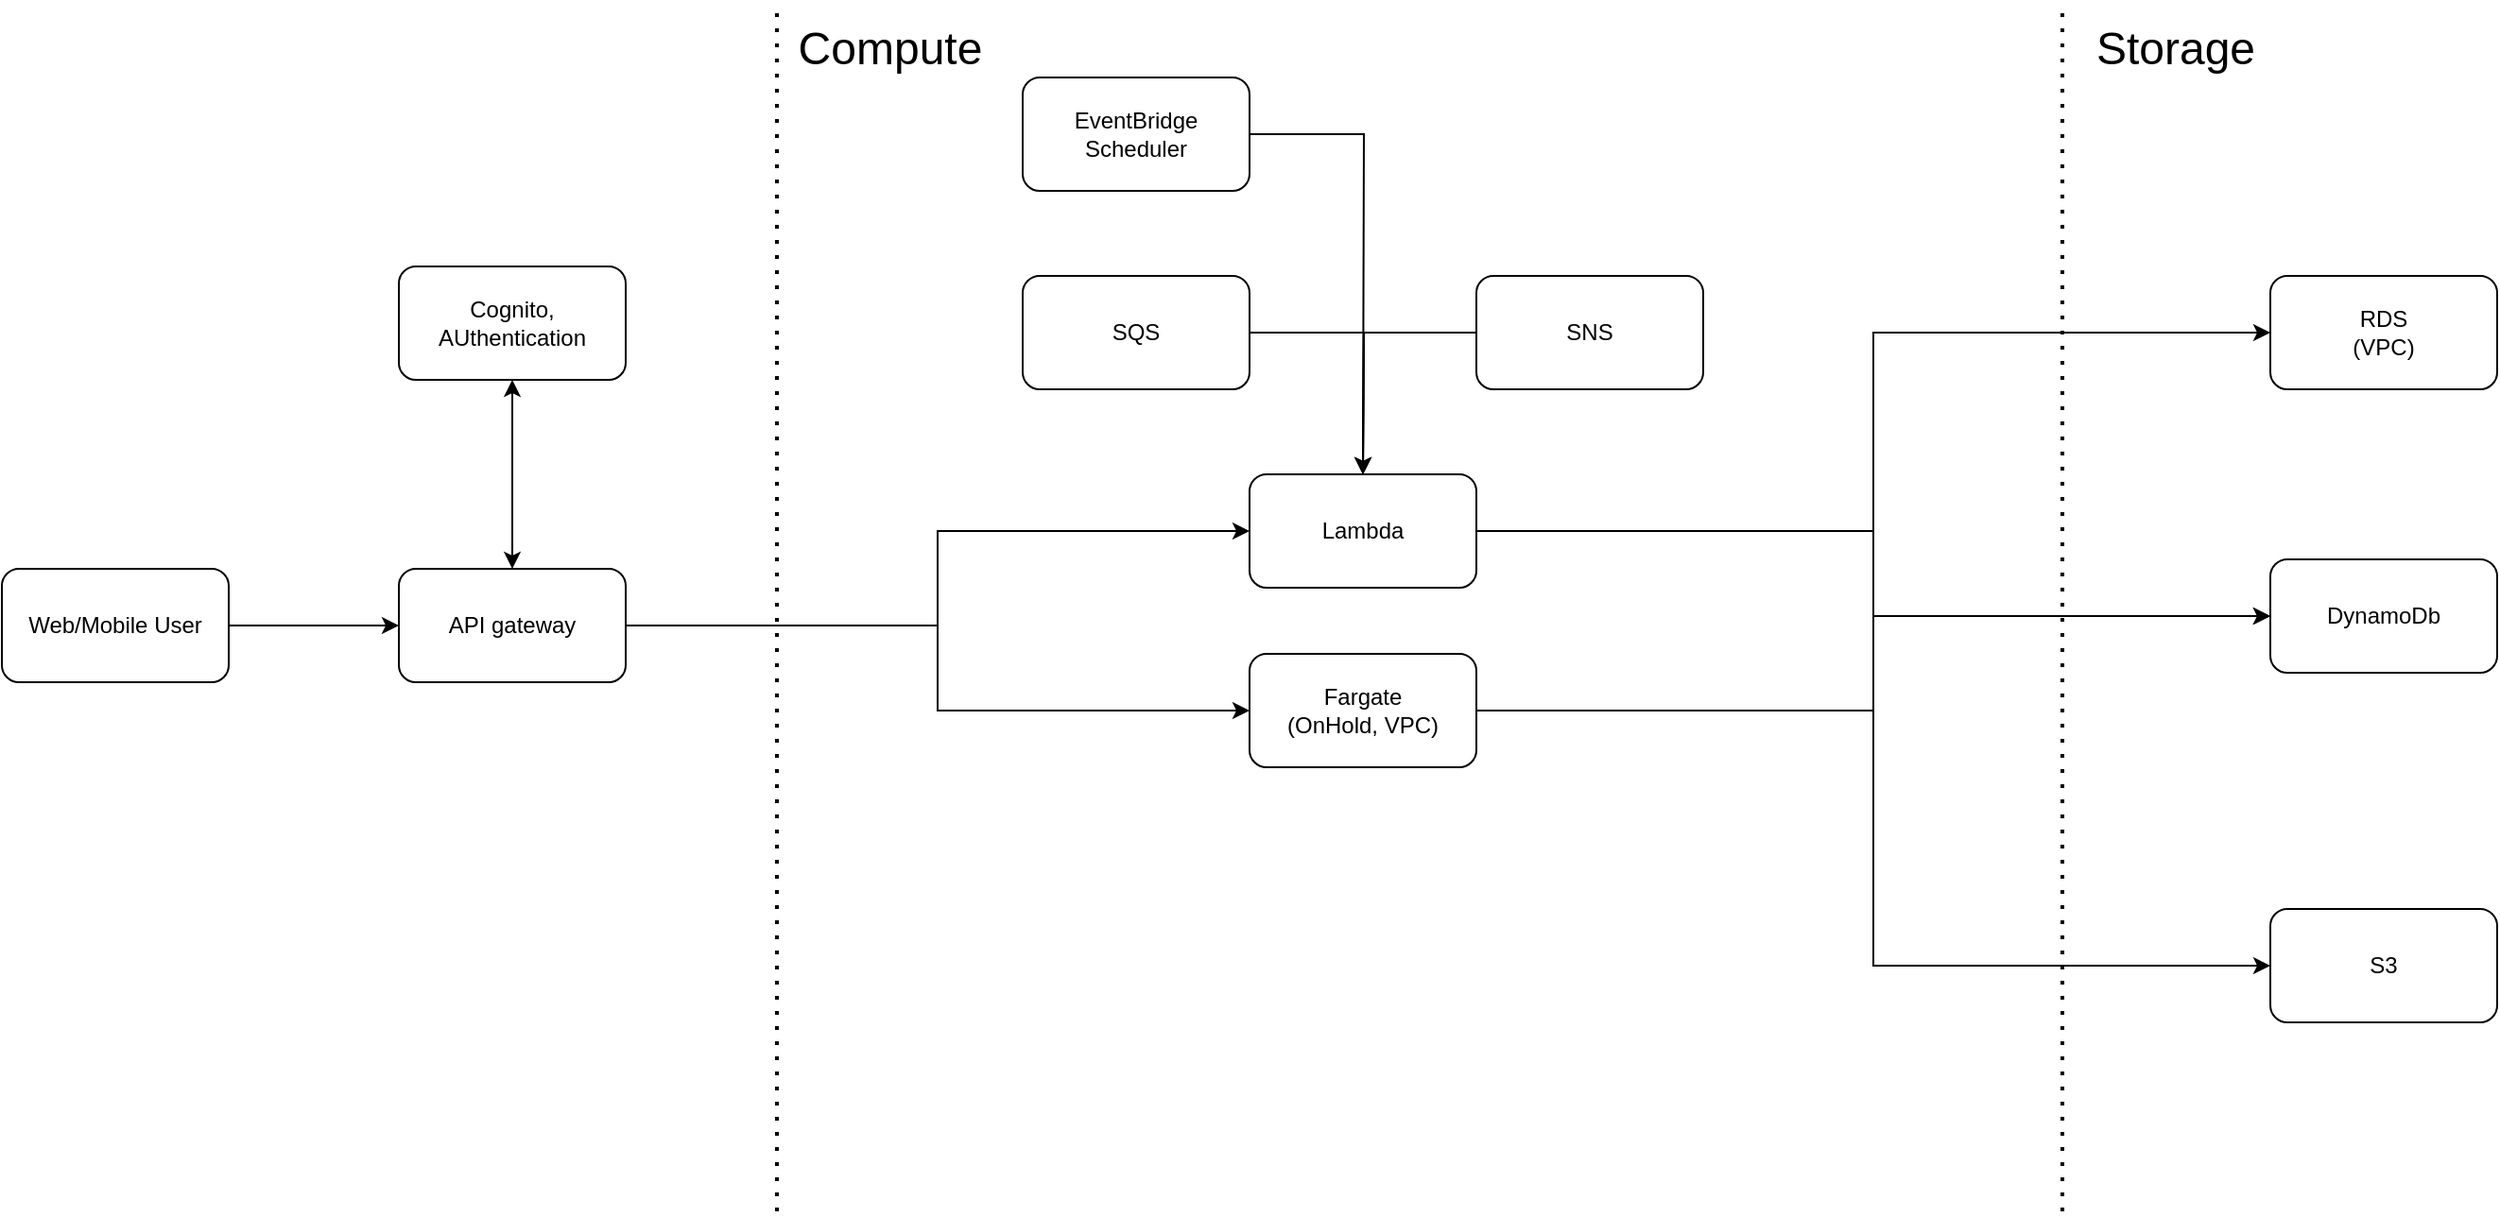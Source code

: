 <mxfile version="26.1.0">
  <diagram name="Page-1" id="rTQAHnz_gqVbVHMEzQIj">
    <mxGraphModel grid="1" page="0" gridSize="10" guides="1" tooltips="1" connect="1" arrows="1" fold="1" pageScale="1" pageWidth="827" pageHeight="1169" math="0" shadow="0">
      <root>
        <mxCell id="0" />
        <mxCell id="1" parent="0" />
        <mxCell id="se1uJASSVegG4uE1Ddn8-4" style="edgeStyle=orthogonalEdgeStyle;rounded=0;orthogonalLoop=1;jettySize=auto;html=1;entryX=0;entryY=0.5;entryDx=0;entryDy=0;" edge="1" parent="1" source="se1uJASSVegG4uE1Ddn8-1" target="se1uJASSVegG4uE1Ddn8-3">
          <mxGeometry relative="1" as="geometry" />
        </mxCell>
        <mxCell id="se1uJASSVegG4uE1Ddn8-1" value="Web/Mobile User" style="rounded=1;whiteSpace=wrap;html=1;" vertex="1" parent="1">
          <mxGeometry x="60" y="480" width="120" height="60" as="geometry" />
        </mxCell>
        <mxCell id="se1uJASSVegG4uE1Ddn8-15" style="edgeStyle=orthogonalEdgeStyle;rounded=0;orthogonalLoop=1;jettySize=auto;html=1;entryX=0;entryY=0.5;entryDx=0;entryDy=0;" edge="1" parent="1" source="se1uJASSVegG4uE1Ddn8-3" target="se1uJASSVegG4uE1Ddn8-7">
          <mxGeometry relative="1" as="geometry" />
        </mxCell>
        <mxCell id="se1uJASSVegG4uE1Ddn8-18" style="edgeStyle=orthogonalEdgeStyle;rounded=0;orthogonalLoop=1;jettySize=auto;html=1;" edge="1" parent="1" source="se1uJASSVegG4uE1Ddn8-3" target="se1uJASSVegG4uE1Ddn8-8">
          <mxGeometry relative="1" as="geometry" />
        </mxCell>
        <mxCell id="se1uJASSVegG4uE1Ddn8-3" value="API gateway" style="rounded=1;whiteSpace=wrap;html=1;" vertex="1" parent="1">
          <mxGeometry x="270" y="480" width="120" height="60" as="geometry" />
        </mxCell>
        <mxCell id="se1uJASSVegG4uE1Ddn8-5" value="Cognito,&lt;br&gt;AUthentication" style="rounded=1;whiteSpace=wrap;html=1;" vertex="1" parent="1">
          <mxGeometry x="270" y="320" width="120" height="60" as="geometry" />
        </mxCell>
        <mxCell id="se1uJASSVegG4uE1Ddn8-6" value="" style="endArrow=classic;startArrow=classic;html=1;rounded=0;entryX=0.5;entryY=1;entryDx=0;entryDy=0;exitX=0.5;exitY=0;exitDx=0;exitDy=0;" edge="1" parent="1" source="se1uJASSVegG4uE1Ddn8-3" target="se1uJASSVegG4uE1Ddn8-5">
          <mxGeometry width="50" height="50" relative="1" as="geometry">
            <mxPoint x="300" y="490" as="sourcePoint" />
            <mxPoint x="350" y="440" as="targetPoint" />
          </mxGeometry>
        </mxCell>
        <mxCell id="se1uJASSVegG4uE1Ddn8-24" style="edgeStyle=orthogonalEdgeStyle;rounded=0;orthogonalLoop=1;jettySize=auto;html=1;" edge="1" parent="1" source="se1uJASSVegG4uE1Ddn8-7" target="se1uJASSVegG4uE1Ddn8-22">
          <mxGeometry relative="1" as="geometry" />
        </mxCell>
        <mxCell id="se1uJASSVegG4uE1Ddn8-27" style="edgeStyle=orthogonalEdgeStyle;rounded=0;orthogonalLoop=1;jettySize=auto;html=1;entryX=0;entryY=0.5;entryDx=0;entryDy=0;" edge="1" parent="1" source="se1uJASSVegG4uE1Ddn8-7" target="se1uJASSVegG4uE1Ddn8-21">
          <mxGeometry relative="1" as="geometry" />
        </mxCell>
        <mxCell id="se1uJASSVegG4uE1Ddn8-28" style="edgeStyle=orthogonalEdgeStyle;rounded=0;orthogonalLoop=1;jettySize=auto;html=1;entryX=0;entryY=0.5;entryDx=0;entryDy=0;" edge="1" parent="1" source="se1uJASSVegG4uE1Ddn8-7" target="se1uJASSVegG4uE1Ddn8-23">
          <mxGeometry relative="1" as="geometry" />
        </mxCell>
        <mxCell id="se1uJASSVegG4uE1Ddn8-7" value="Lambda" style="rounded=1;whiteSpace=wrap;html=1;" vertex="1" parent="1">
          <mxGeometry x="720" y="430" width="120" height="60" as="geometry" />
        </mxCell>
        <mxCell id="se1uJASSVegG4uE1Ddn8-25" style="edgeStyle=orthogonalEdgeStyle;rounded=0;orthogonalLoop=1;jettySize=auto;html=1;entryX=0;entryY=0.5;entryDx=0;entryDy=0;" edge="1" parent="1" source="se1uJASSVegG4uE1Ddn8-8" target="se1uJASSVegG4uE1Ddn8-22">
          <mxGeometry relative="1" as="geometry" />
        </mxCell>
        <mxCell id="se1uJASSVegG4uE1Ddn8-8" value="Fargate&lt;br&gt;(OnHold, VPC)" style="rounded=1;whiteSpace=wrap;html=1;" vertex="1" parent="1">
          <mxGeometry x="720" y="525" width="120" height="60" as="geometry" />
        </mxCell>
        <mxCell id="se1uJASSVegG4uE1Ddn8-21" value="RDS &lt;br&gt;(VPC)" style="rounded=1;whiteSpace=wrap;html=1;" vertex="1" parent="1">
          <mxGeometry x="1260" y="325" width="120" height="60" as="geometry" />
        </mxCell>
        <mxCell id="se1uJASSVegG4uE1Ddn8-22" value="DynamoDb" style="rounded=1;whiteSpace=wrap;html=1;" vertex="1" parent="1">
          <mxGeometry x="1260" y="475" width="120" height="60" as="geometry" />
        </mxCell>
        <mxCell id="se1uJASSVegG4uE1Ddn8-23" value="S3" style="rounded=1;whiteSpace=wrap;html=1;" vertex="1" parent="1">
          <mxGeometry x="1260" y="660" width="120" height="60" as="geometry" />
        </mxCell>
        <mxCell id="se1uJASSVegG4uE1Ddn8-48" style="edgeStyle=orthogonalEdgeStyle;rounded=0;orthogonalLoop=1;jettySize=auto;html=1;" edge="1" parent="1" source="se1uJASSVegG4uE1Ddn8-31">
          <mxGeometry relative="1" as="geometry">
            <mxPoint x="780" y="430" as="targetPoint" />
          </mxGeometry>
        </mxCell>
        <mxCell id="se1uJASSVegG4uE1Ddn8-31" value="SQS" style="rounded=1;whiteSpace=wrap;html=1;" vertex="1" parent="1">
          <mxGeometry x="600" y="325" width="120" height="60" as="geometry" />
        </mxCell>
        <mxCell id="se1uJASSVegG4uE1Ddn8-47" style="edgeStyle=orthogonalEdgeStyle;rounded=0;orthogonalLoop=1;jettySize=auto;html=1;" edge="1" parent="1" source="se1uJASSVegG4uE1Ddn8-32">
          <mxGeometry relative="1" as="geometry">
            <mxPoint x="780" y="430" as="targetPoint" />
          </mxGeometry>
        </mxCell>
        <mxCell id="se1uJASSVegG4uE1Ddn8-32" value="SNS" style="rounded=1;whiteSpace=wrap;html=1;" vertex="1" parent="1">
          <mxGeometry x="840" y="325" width="120" height="60" as="geometry" />
        </mxCell>
        <mxCell id="se1uJASSVegG4uE1Ddn8-38" style="edgeStyle=orthogonalEdgeStyle;rounded=0;orthogonalLoop=1;jettySize=auto;html=1;" edge="1" parent="1" source="se1uJASSVegG4uE1Ddn8-33">
          <mxGeometry relative="1" as="geometry">
            <mxPoint x="780" y="430" as="targetPoint" />
          </mxGeometry>
        </mxCell>
        <mxCell id="se1uJASSVegG4uE1Ddn8-33" value="EventBridge Scheduler" style="rounded=1;whiteSpace=wrap;html=1;" vertex="1" parent="1">
          <mxGeometry x="600" y="220" width="120" height="60" as="geometry" />
        </mxCell>
        <mxCell id="se1uJASSVegG4uE1Ddn8-39" value="" style="endArrow=none;dashed=1;html=1;dashPattern=1 3;strokeWidth=2;rounded=0;" edge="1" parent="1">
          <mxGeometry width="50" height="50" relative="1" as="geometry">
            <mxPoint x="470" y="820" as="sourcePoint" />
            <mxPoint x="470" y="180" as="targetPoint" />
          </mxGeometry>
        </mxCell>
        <mxCell id="se1uJASSVegG4uE1Ddn8-41" value="" style="endArrow=none;dashed=1;html=1;dashPattern=1 3;strokeWidth=2;rounded=1;curved=0;" edge="1" parent="1">
          <mxGeometry width="50" height="50" relative="1" as="geometry">
            <mxPoint x="1150" y="820" as="sourcePoint" />
            <mxPoint x="1150" y="180" as="targetPoint" />
          </mxGeometry>
        </mxCell>
        <mxCell id="se1uJASSVegG4uE1Ddn8-43" value="&lt;font style=&quot;font-size: 24px;&quot;&gt;Storage&lt;/font&gt;" style="text;html=1;align=center;verticalAlign=middle;whiteSpace=wrap;rounded=0;" vertex="1" parent="1">
          <mxGeometry x="1150" y="190" width="120" height="30" as="geometry" />
        </mxCell>
        <mxCell id="TS7D_C67MzXeT80zY4cf-1" value="&lt;font style=&quot;font-size: 24px;&quot;&gt;Compute&lt;/font&gt;" style="text;html=1;align=center;verticalAlign=middle;whiteSpace=wrap;rounded=0;" vertex="1" parent="1">
          <mxGeometry x="470" y="190" width="120" height="30" as="geometry" />
        </mxCell>
      </root>
    </mxGraphModel>
  </diagram>
</mxfile>
